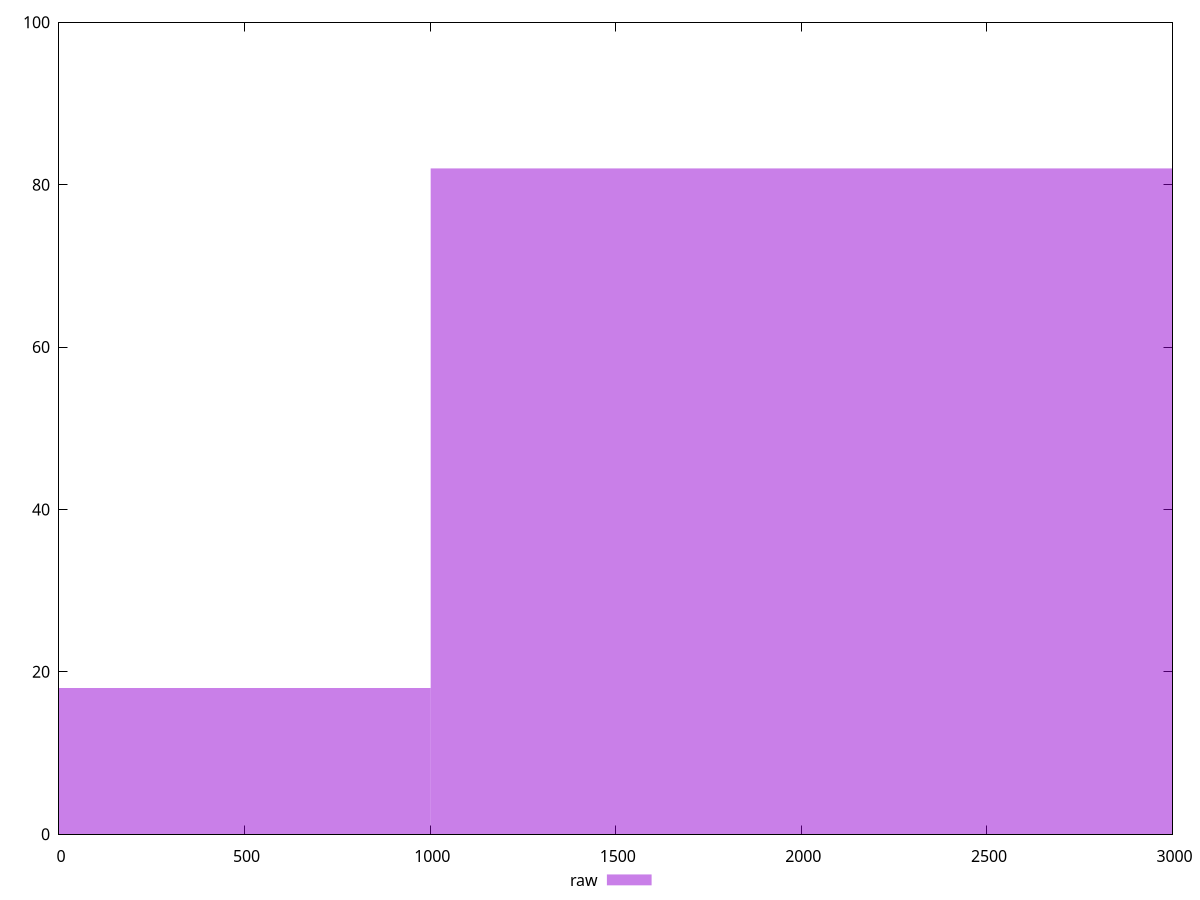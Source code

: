 reset

$raw <<EOF
2002.7074095883347 82
0 18
EOF

set key outside below
set boxwidth 2002.7074095883347
set xrange [0:3000]
set yrange [0:100]
set trange [0:100]
set style fill transparent solid 0.5 noborder
set terminal svg size 640, 490 enhanced background rgb 'white'
set output "report/report_00029_2021-02-24T13-36-40.390Z/unused-javascript/samples/agenda/raw/histogram.svg"

plot $raw title "raw" with boxes

reset
